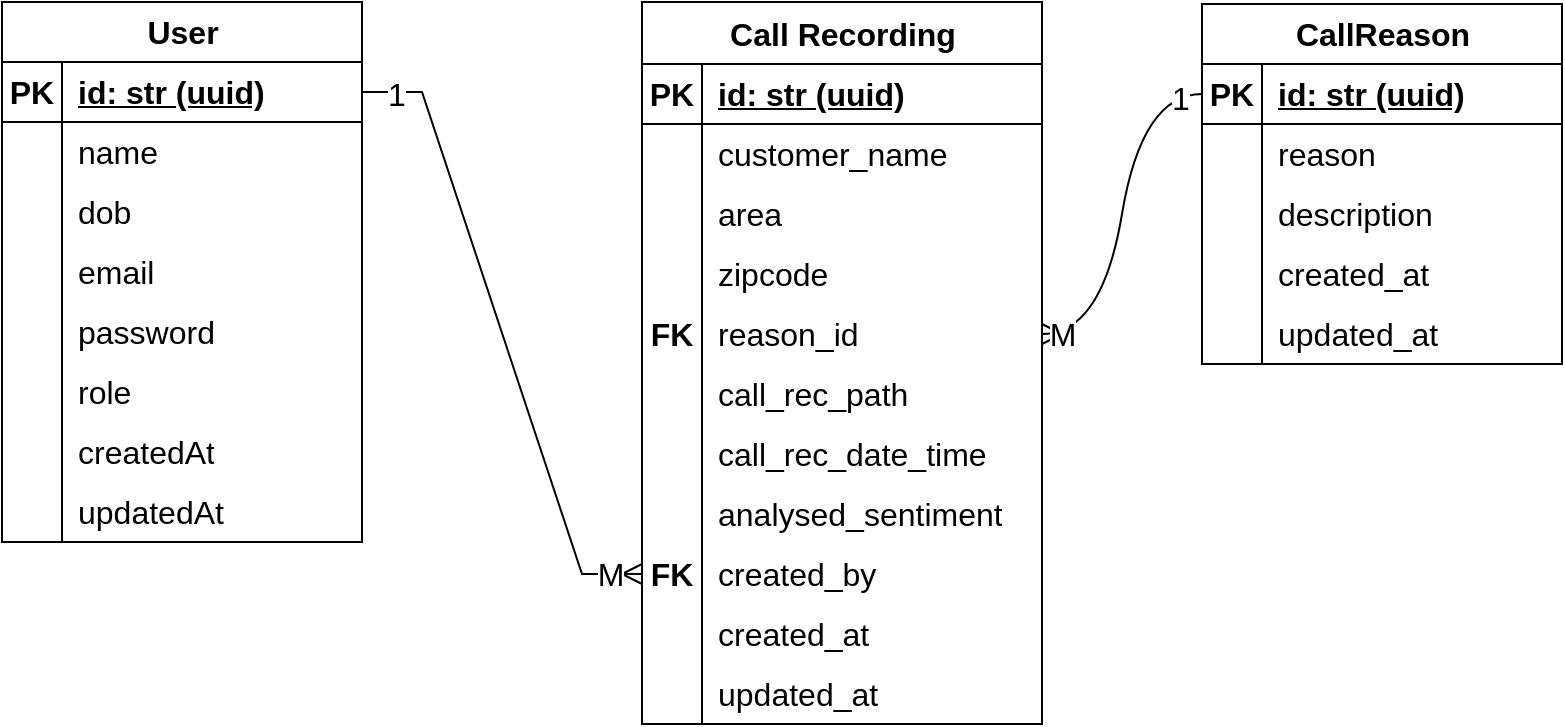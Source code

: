 <mxfile version="22.1.16" type="github">
  <diagram id="R2lEEEUBdFMjLlhIrx00" name="Database">
    <mxGraphModel dx="2390" dy="1352" grid="1" gridSize="10" guides="1" tooltips="1" connect="1" arrows="1" fold="1" page="1" pageScale="1" pageWidth="827" pageHeight="583" math="0" shadow="0" extFonts="Permanent Marker^https://fonts.googleapis.com/css?family=Permanent+Marker">
      <root>
        <mxCell id="0" />
        <mxCell id="1" parent="0" />
        <mxCell id="IO3DjRnz8-nazeVa7Lrk-1" value="User" style="shape=table;startSize=30;container=1;collapsible=1;childLayout=tableLayout;fixedRows=1;rowLines=0;fontStyle=1;align=center;resizeLast=1;html=1;fontSize=16;" vertex="1" parent="1">
          <mxGeometry x="24" y="39" width="180" height="270" as="geometry" />
        </mxCell>
        <mxCell id="IO3DjRnz8-nazeVa7Lrk-2" value="" style="shape=tableRow;horizontal=0;startSize=0;swimlaneHead=0;swimlaneBody=0;fillColor=none;collapsible=0;dropTarget=0;points=[[0,0.5],[1,0.5]];portConstraint=eastwest;top=0;left=0;right=0;bottom=1;fontSize=16;" vertex="1" parent="IO3DjRnz8-nazeVa7Lrk-1">
          <mxGeometry y="30" width="180" height="30" as="geometry" />
        </mxCell>
        <mxCell id="IO3DjRnz8-nazeVa7Lrk-3" value="PK" style="shape=partialRectangle;connectable=0;fillColor=none;top=0;left=0;bottom=0;right=0;fontStyle=1;overflow=hidden;whiteSpace=wrap;html=1;fontSize=16;" vertex="1" parent="IO3DjRnz8-nazeVa7Lrk-2">
          <mxGeometry width="30" height="30" as="geometry">
            <mxRectangle width="30" height="30" as="alternateBounds" />
          </mxGeometry>
        </mxCell>
        <mxCell id="IO3DjRnz8-nazeVa7Lrk-4" value="id: str (uuid)" style="shape=partialRectangle;connectable=0;fillColor=none;top=0;left=0;bottom=0;right=0;align=left;spacingLeft=6;fontStyle=5;overflow=hidden;whiteSpace=wrap;html=1;fontSize=16;" vertex="1" parent="IO3DjRnz8-nazeVa7Lrk-2">
          <mxGeometry x="30" width="150" height="30" as="geometry">
            <mxRectangle width="150" height="30" as="alternateBounds" />
          </mxGeometry>
        </mxCell>
        <mxCell id="IO3DjRnz8-nazeVa7Lrk-5" value="" style="shape=tableRow;horizontal=0;startSize=0;swimlaneHead=0;swimlaneBody=0;fillColor=none;collapsible=0;dropTarget=0;points=[[0,0.5],[1,0.5]];portConstraint=eastwest;top=0;left=0;right=0;bottom=0;fontSize=16;" vertex="1" parent="IO3DjRnz8-nazeVa7Lrk-1">
          <mxGeometry y="60" width="180" height="30" as="geometry" />
        </mxCell>
        <mxCell id="IO3DjRnz8-nazeVa7Lrk-6" value="" style="shape=partialRectangle;connectable=0;fillColor=none;top=0;left=0;bottom=0;right=0;editable=1;overflow=hidden;whiteSpace=wrap;html=1;fontSize=16;" vertex="1" parent="IO3DjRnz8-nazeVa7Lrk-5">
          <mxGeometry width="30" height="30" as="geometry">
            <mxRectangle width="30" height="30" as="alternateBounds" />
          </mxGeometry>
        </mxCell>
        <mxCell id="IO3DjRnz8-nazeVa7Lrk-7" value="name" style="shape=partialRectangle;connectable=0;fillColor=none;top=0;left=0;bottom=0;right=0;align=left;spacingLeft=6;overflow=hidden;whiteSpace=wrap;html=1;fontSize=16;" vertex="1" parent="IO3DjRnz8-nazeVa7Lrk-5">
          <mxGeometry x="30" width="150" height="30" as="geometry">
            <mxRectangle width="150" height="30" as="alternateBounds" />
          </mxGeometry>
        </mxCell>
        <mxCell id="IO3DjRnz8-nazeVa7Lrk-8" value="" style="shape=tableRow;horizontal=0;startSize=0;swimlaneHead=0;swimlaneBody=0;fillColor=none;collapsible=0;dropTarget=0;points=[[0,0.5],[1,0.5]];portConstraint=eastwest;top=0;left=0;right=0;bottom=0;fontSize=16;" vertex="1" parent="IO3DjRnz8-nazeVa7Lrk-1">
          <mxGeometry y="90" width="180" height="30" as="geometry" />
        </mxCell>
        <mxCell id="IO3DjRnz8-nazeVa7Lrk-9" value="" style="shape=partialRectangle;connectable=0;fillColor=none;top=0;left=0;bottom=0;right=0;editable=1;overflow=hidden;whiteSpace=wrap;html=1;fontSize=16;" vertex="1" parent="IO3DjRnz8-nazeVa7Lrk-8">
          <mxGeometry width="30" height="30" as="geometry">
            <mxRectangle width="30" height="30" as="alternateBounds" />
          </mxGeometry>
        </mxCell>
        <mxCell id="IO3DjRnz8-nazeVa7Lrk-10" value="dob" style="shape=partialRectangle;connectable=0;fillColor=none;top=0;left=0;bottom=0;right=0;align=left;spacingLeft=6;overflow=hidden;whiteSpace=wrap;html=1;fontSize=16;" vertex="1" parent="IO3DjRnz8-nazeVa7Lrk-8">
          <mxGeometry x="30" width="150" height="30" as="geometry">
            <mxRectangle width="150" height="30" as="alternateBounds" />
          </mxGeometry>
        </mxCell>
        <mxCell id="IO3DjRnz8-nazeVa7Lrk-23" value="" style="shape=tableRow;horizontal=0;startSize=0;swimlaneHead=0;swimlaneBody=0;fillColor=none;collapsible=0;dropTarget=0;points=[[0,0.5],[1,0.5]];portConstraint=eastwest;top=0;left=0;right=0;bottom=0;fontSize=16;" vertex="1" parent="IO3DjRnz8-nazeVa7Lrk-1">
          <mxGeometry y="120" width="180" height="30" as="geometry" />
        </mxCell>
        <mxCell id="IO3DjRnz8-nazeVa7Lrk-24" value="" style="shape=partialRectangle;connectable=0;fillColor=none;top=0;left=0;bottom=0;right=0;editable=1;overflow=hidden;whiteSpace=wrap;html=1;fontSize=16;" vertex="1" parent="IO3DjRnz8-nazeVa7Lrk-23">
          <mxGeometry width="30" height="30" as="geometry">
            <mxRectangle width="30" height="30" as="alternateBounds" />
          </mxGeometry>
        </mxCell>
        <mxCell id="IO3DjRnz8-nazeVa7Lrk-25" value="email" style="shape=partialRectangle;connectable=0;fillColor=none;top=0;left=0;bottom=0;right=0;align=left;spacingLeft=6;overflow=hidden;whiteSpace=wrap;html=1;fontSize=16;" vertex="1" parent="IO3DjRnz8-nazeVa7Lrk-23">
          <mxGeometry x="30" width="150" height="30" as="geometry">
            <mxRectangle width="150" height="30" as="alternateBounds" />
          </mxGeometry>
        </mxCell>
        <mxCell id="IO3DjRnz8-nazeVa7Lrk-11" value="" style="shape=tableRow;horizontal=0;startSize=0;swimlaneHead=0;swimlaneBody=0;fillColor=none;collapsible=0;dropTarget=0;points=[[0,0.5],[1,0.5]];portConstraint=eastwest;top=0;left=0;right=0;bottom=0;fontSize=16;" vertex="1" parent="IO3DjRnz8-nazeVa7Lrk-1">
          <mxGeometry y="150" width="180" height="30" as="geometry" />
        </mxCell>
        <mxCell id="IO3DjRnz8-nazeVa7Lrk-12" value="" style="shape=partialRectangle;connectable=0;fillColor=none;top=0;left=0;bottom=0;right=0;editable=1;overflow=hidden;whiteSpace=wrap;html=1;fontSize=16;" vertex="1" parent="IO3DjRnz8-nazeVa7Lrk-11">
          <mxGeometry width="30" height="30" as="geometry">
            <mxRectangle width="30" height="30" as="alternateBounds" />
          </mxGeometry>
        </mxCell>
        <mxCell id="IO3DjRnz8-nazeVa7Lrk-13" value="password" style="shape=partialRectangle;connectable=0;fillColor=none;top=0;left=0;bottom=0;right=0;align=left;spacingLeft=6;overflow=hidden;whiteSpace=wrap;html=1;fontSize=16;" vertex="1" parent="IO3DjRnz8-nazeVa7Lrk-11">
          <mxGeometry x="30" width="150" height="30" as="geometry">
            <mxRectangle width="150" height="30" as="alternateBounds" />
          </mxGeometry>
        </mxCell>
        <mxCell id="IO3DjRnz8-nazeVa7Lrk-14" value="" style="shape=tableRow;horizontal=0;startSize=0;swimlaneHead=0;swimlaneBody=0;fillColor=none;collapsible=0;dropTarget=0;points=[[0,0.5],[1,0.5]];portConstraint=eastwest;top=0;left=0;right=0;bottom=0;fontSize=16;" vertex="1" parent="IO3DjRnz8-nazeVa7Lrk-1">
          <mxGeometry y="180" width="180" height="30" as="geometry" />
        </mxCell>
        <mxCell id="IO3DjRnz8-nazeVa7Lrk-15" value="" style="shape=partialRectangle;connectable=0;fillColor=none;top=0;left=0;bottom=0;right=0;editable=1;overflow=hidden;whiteSpace=wrap;html=1;fontSize=16;" vertex="1" parent="IO3DjRnz8-nazeVa7Lrk-14">
          <mxGeometry width="30" height="30" as="geometry">
            <mxRectangle width="30" height="30" as="alternateBounds" />
          </mxGeometry>
        </mxCell>
        <mxCell id="IO3DjRnz8-nazeVa7Lrk-16" value="role" style="shape=partialRectangle;connectable=0;fillColor=none;top=0;left=0;bottom=0;right=0;align=left;spacingLeft=6;overflow=hidden;whiteSpace=wrap;html=1;fontSize=16;" vertex="1" parent="IO3DjRnz8-nazeVa7Lrk-14">
          <mxGeometry x="30" width="150" height="30" as="geometry">
            <mxRectangle width="150" height="30" as="alternateBounds" />
          </mxGeometry>
        </mxCell>
        <mxCell id="IO3DjRnz8-nazeVa7Lrk-17" value="" style="shape=tableRow;horizontal=0;startSize=0;swimlaneHead=0;swimlaneBody=0;fillColor=none;collapsible=0;dropTarget=0;points=[[0,0.5],[1,0.5]];portConstraint=eastwest;top=0;left=0;right=0;bottom=0;fontSize=16;" vertex="1" parent="IO3DjRnz8-nazeVa7Lrk-1">
          <mxGeometry y="210" width="180" height="30" as="geometry" />
        </mxCell>
        <mxCell id="IO3DjRnz8-nazeVa7Lrk-18" value="" style="shape=partialRectangle;connectable=0;fillColor=none;top=0;left=0;bottom=0;right=0;editable=1;overflow=hidden;whiteSpace=wrap;html=1;fontSize=16;" vertex="1" parent="IO3DjRnz8-nazeVa7Lrk-17">
          <mxGeometry width="30" height="30" as="geometry">
            <mxRectangle width="30" height="30" as="alternateBounds" />
          </mxGeometry>
        </mxCell>
        <mxCell id="IO3DjRnz8-nazeVa7Lrk-19" value="createdAt" style="shape=partialRectangle;connectable=0;fillColor=none;top=0;left=0;bottom=0;right=0;align=left;spacingLeft=6;overflow=hidden;whiteSpace=wrap;html=1;fontSize=16;" vertex="1" parent="IO3DjRnz8-nazeVa7Lrk-17">
          <mxGeometry x="30" width="150" height="30" as="geometry">
            <mxRectangle width="150" height="30" as="alternateBounds" />
          </mxGeometry>
        </mxCell>
        <mxCell id="IO3DjRnz8-nazeVa7Lrk-20" value="" style="shape=tableRow;horizontal=0;startSize=0;swimlaneHead=0;swimlaneBody=0;fillColor=none;collapsible=0;dropTarget=0;points=[[0,0.5],[1,0.5]];portConstraint=eastwest;top=0;left=0;right=0;bottom=0;fontSize=16;" vertex="1" parent="IO3DjRnz8-nazeVa7Lrk-1">
          <mxGeometry y="240" width="180" height="30" as="geometry" />
        </mxCell>
        <mxCell id="IO3DjRnz8-nazeVa7Lrk-21" value="" style="shape=partialRectangle;connectable=0;fillColor=none;top=0;left=0;bottom=0;right=0;editable=1;overflow=hidden;whiteSpace=wrap;html=1;fontSize=16;" vertex="1" parent="IO3DjRnz8-nazeVa7Lrk-20">
          <mxGeometry width="30" height="30" as="geometry">
            <mxRectangle width="30" height="30" as="alternateBounds" />
          </mxGeometry>
        </mxCell>
        <mxCell id="IO3DjRnz8-nazeVa7Lrk-22" value="updatedAt" style="shape=partialRectangle;connectable=0;fillColor=none;top=0;left=0;bottom=0;right=0;align=left;spacingLeft=6;overflow=hidden;whiteSpace=wrap;html=1;fontSize=16;" vertex="1" parent="IO3DjRnz8-nazeVa7Lrk-20">
          <mxGeometry x="30" width="150" height="30" as="geometry">
            <mxRectangle width="150" height="30" as="alternateBounds" />
          </mxGeometry>
        </mxCell>
        <mxCell id="IO3DjRnz8-nazeVa7Lrk-26" value="Call Recording" style="shape=table;startSize=31;container=1;collapsible=1;childLayout=tableLayout;fixedRows=1;rowLines=0;fontStyle=1;align=center;resizeLast=1;html=1;fontSize=16;" vertex="1" parent="1">
          <mxGeometry x="344" y="39" width="200" height="361" as="geometry" />
        </mxCell>
        <mxCell id="IO3DjRnz8-nazeVa7Lrk-27" value="" style="shape=tableRow;horizontal=0;startSize=0;swimlaneHead=0;swimlaneBody=0;fillColor=none;collapsible=0;dropTarget=0;points=[[0,0.5],[1,0.5]];portConstraint=eastwest;top=0;left=0;right=0;bottom=1;fontSize=16;" vertex="1" parent="IO3DjRnz8-nazeVa7Lrk-26">
          <mxGeometry y="31" width="200" height="30" as="geometry" />
        </mxCell>
        <mxCell id="IO3DjRnz8-nazeVa7Lrk-28" value="PK" style="shape=partialRectangle;connectable=0;fillColor=none;top=0;left=0;bottom=0;right=0;fontStyle=1;overflow=hidden;whiteSpace=wrap;html=1;fontSize=16;" vertex="1" parent="IO3DjRnz8-nazeVa7Lrk-27">
          <mxGeometry width="30" height="30" as="geometry">
            <mxRectangle width="30" height="30" as="alternateBounds" />
          </mxGeometry>
        </mxCell>
        <mxCell id="IO3DjRnz8-nazeVa7Lrk-29" value="id: str (uuid)" style="shape=partialRectangle;connectable=0;fillColor=none;top=0;left=0;bottom=0;right=0;align=left;spacingLeft=6;fontStyle=5;overflow=hidden;whiteSpace=wrap;html=1;fontSize=16;" vertex="1" parent="IO3DjRnz8-nazeVa7Lrk-27">
          <mxGeometry x="30" width="170" height="30" as="geometry">
            <mxRectangle width="170" height="30" as="alternateBounds" />
          </mxGeometry>
        </mxCell>
        <mxCell id="IO3DjRnz8-nazeVa7Lrk-30" value="" style="shape=tableRow;horizontal=0;startSize=0;swimlaneHead=0;swimlaneBody=0;fillColor=none;collapsible=0;dropTarget=0;points=[[0,0.5],[1,0.5]];portConstraint=eastwest;top=0;left=0;right=0;bottom=0;fontSize=16;" vertex="1" parent="IO3DjRnz8-nazeVa7Lrk-26">
          <mxGeometry y="61" width="200" height="30" as="geometry" />
        </mxCell>
        <mxCell id="IO3DjRnz8-nazeVa7Lrk-31" value="" style="shape=partialRectangle;connectable=0;fillColor=none;top=0;left=0;bottom=0;right=0;editable=1;overflow=hidden;whiteSpace=wrap;html=1;fontSize=16;" vertex="1" parent="IO3DjRnz8-nazeVa7Lrk-30">
          <mxGeometry width="30" height="30" as="geometry">
            <mxRectangle width="30" height="30" as="alternateBounds" />
          </mxGeometry>
        </mxCell>
        <mxCell id="IO3DjRnz8-nazeVa7Lrk-32" value="customer_name" style="shape=partialRectangle;connectable=0;fillColor=none;top=0;left=0;bottom=0;right=0;align=left;spacingLeft=6;overflow=hidden;whiteSpace=wrap;html=1;fontSize=16;" vertex="1" parent="IO3DjRnz8-nazeVa7Lrk-30">
          <mxGeometry x="30" width="170" height="30" as="geometry">
            <mxRectangle width="170" height="30" as="alternateBounds" />
          </mxGeometry>
        </mxCell>
        <mxCell id="IO3DjRnz8-nazeVa7Lrk-112" value="" style="shape=tableRow;horizontal=0;startSize=0;swimlaneHead=0;swimlaneBody=0;fillColor=none;collapsible=0;dropTarget=0;points=[[0,0.5],[1,0.5]];portConstraint=eastwest;top=0;left=0;right=0;bottom=0;fontSize=16;" vertex="1" parent="IO3DjRnz8-nazeVa7Lrk-26">
          <mxGeometry y="91" width="200" height="30" as="geometry" />
        </mxCell>
        <mxCell id="IO3DjRnz8-nazeVa7Lrk-113" value="" style="shape=partialRectangle;connectable=0;fillColor=none;top=0;left=0;bottom=0;right=0;editable=1;overflow=hidden;whiteSpace=wrap;html=1;fontSize=16;" vertex="1" parent="IO3DjRnz8-nazeVa7Lrk-112">
          <mxGeometry width="30" height="30" as="geometry">
            <mxRectangle width="30" height="30" as="alternateBounds" />
          </mxGeometry>
        </mxCell>
        <mxCell id="IO3DjRnz8-nazeVa7Lrk-114" value="area" style="shape=partialRectangle;connectable=0;fillColor=none;top=0;left=0;bottom=0;right=0;align=left;spacingLeft=6;overflow=hidden;whiteSpace=wrap;html=1;fontSize=16;" vertex="1" parent="IO3DjRnz8-nazeVa7Lrk-112">
          <mxGeometry x="30" width="170" height="30" as="geometry">
            <mxRectangle width="170" height="30" as="alternateBounds" />
          </mxGeometry>
        </mxCell>
        <mxCell id="IO3DjRnz8-nazeVa7Lrk-115" value="" style="shape=tableRow;horizontal=0;startSize=0;swimlaneHead=0;swimlaneBody=0;fillColor=none;collapsible=0;dropTarget=0;points=[[0,0.5],[1,0.5]];portConstraint=eastwest;top=0;left=0;right=0;bottom=0;fontSize=16;" vertex="1" parent="IO3DjRnz8-nazeVa7Lrk-26">
          <mxGeometry y="121" width="200" height="30" as="geometry" />
        </mxCell>
        <mxCell id="IO3DjRnz8-nazeVa7Lrk-116" value="" style="shape=partialRectangle;connectable=0;fillColor=none;top=0;left=0;bottom=0;right=0;editable=1;overflow=hidden;whiteSpace=wrap;html=1;fontSize=16;" vertex="1" parent="IO3DjRnz8-nazeVa7Lrk-115">
          <mxGeometry width="30" height="30" as="geometry">
            <mxRectangle width="30" height="30" as="alternateBounds" />
          </mxGeometry>
        </mxCell>
        <mxCell id="IO3DjRnz8-nazeVa7Lrk-117" value="zipcode" style="shape=partialRectangle;connectable=0;fillColor=none;top=0;left=0;bottom=0;right=0;align=left;spacingLeft=6;overflow=hidden;whiteSpace=wrap;html=1;fontSize=16;" vertex="1" parent="IO3DjRnz8-nazeVa7Lrk-115">
          <mxGeometry x="30" width="170" height="30" as="geometry">
            <mxRectangle width="170" height="30" as="alternateBounds" />
          </mxGeometry>
        </mxCell>
        <mxCell id="IO3DjRnz8-nazeVa7Lrk-33" value="" style="shape=tableRow;horizontal=0;startSize=0;swimlaneHead=0;swimlaneBody=0;fillColor=none;collapsible=0;dropTarget=0;points=[[0,0.5],[1,0.5]];portConstraint=eastwest;top=0;left=0;right=0;bottom=0;fontSize=16;" vertex="1" parent="IO3DjRnz8-nazeVa7Lrk-26">
          <mxGeometry y="151" width="200" height="30" as="geometry" />
        </mxCell>
        <mxCell id="IO3DjRnz8-nazeVa7Lrk-34" value="&lt;b&gt;FK&lt;/b&gt;" style="shape=partialRectangle;connectable=0;fillColor=none;top=0;left=0;bottom=0;right=0;editable=1;overflow=hidden;whiteSpace=wrap;html=1;fontSize=16;" vertex="1" parent="IO3DjRnz8-nazeVa7Lrk-33">
          <mxGeometry width="30" height="30" as="geometry">
            <mxRectangle width="30" height="30" as="alternateBounds" />
          </mxGeometry>
        </mxCell>
        <mxCell id="IO3DjRnz8-nazeVa7Lrk-35" value="reason_id" style="shape=partialRectangle;connectable=0;fillColor=none;top=0;left=0;bottom=0;right=0;align=left;spacingLeft=6;overflow=hidden;whiteSpace=wrap;html=1;fontSize=16;" vertex="1" parent="IO3DjRnz8-nazeVa7Lrk-33">
          <mxGeometry x="30" width="170" height="30" as="geometry">
            <mxRectangle width="170" height="30" as="alternateBounds" />
          </mxGeometry>
        </mxCell>
        <mxCell id="IO3DjRnz8-nazeVa7Lrk-36" value="" style="shape=tableRow;horizontal=0;startSize=0;swimlaneHead=0;swimlaneBody=0;fillColor=none;collapsible=0;dropTarget=0;points=[[0,0.5],[1,0.5]];portConstraint=eastwest;top=0;left=0;right=0;bottom=0;fontSize=16;" vertex="1" parent="IO3DjRnz8-nazeVa7Lrk-26">
          <mxGeometry y="181" width="200" height="30" as="geometry" />
        </mxCell>
        <mxCell id="IO3DjRnz8-nazeVa7Lrk-37" value="" style="shape=partialRectangle;connectable=0;fillColor=none;top=0;left=0;bottom=0;right=0;editable=1;overflow=hidden;whiteSpace=wrap;html=1;fontSize=16;" vertex="1" parent="IO3DjRnz8-nazeVa7Lrk-36">
          <mxGeometry width="30" height="30" as="geometry">
            <mxRectangle width="30" height="30" as="alternateBounds" />
          </mxGeometry>
        </mxCell>
        <mxCell id="IO3DjRnz8-nazeVa7Lrk-38" value="call_rec_path" style="shape=partialRectangle;connectable=0;fillColor=none;top=0;left=0;bottom=0;right=0;align=left;spacingLeft=6;overflow=hidden;whiteSpace=wrap;html=1;fontSize=16;" vertex="1" parent="IO3DjRnz8-nazeVa7Lrk-36">
          <mxGeometry x="30" width="170" height="30" as="geometry">
            <mxRectangle width="170" height="30" as="alternateBounds" />
          </mxGeometry>
        </mxCell>
        <mxCell id="IO3DjRnz8-nazeVa7Lrk-52" value="" style="shape=tableRow;horizontal=0;startSize=0;swimlaneHead=0;swimlaneBody=0;fillColor=none;collapsible=0;dropTarget=0;points=[[0,0.5],[1,0.5]];portConstraint=eastwest;top=0;left=0;right=0;bottom=0;fontSize=16;" vertex="1" parent="IO3DjRnz8-nazeVa7Lrk-26">
          <mxGeometry y="211" width="200" height="30" as="geometry" />
        </mxCell>
        <mxCell id="IO3DjRnz8-nazeVa7Lrk-53" value="" style="shape=partialRectangle;connectable=0;fillColor=none;top=0;left=0;bottom=0;right=0;editable=1;overflow=hidden;whiteSpace=wrap;html=1;fontSize=16;" vertex="1" parent="IO3DjRnz8-nazeVa7Lrk-52">
          <mxGeometry width="30" height="30" as="geometry">
            <mxRectangle width="30" height="30" as="alternateBounds" />
          </mxGeometry>
        </mxCell>
        <mxCell id="IO3DjRnz8-nazeVa7Lrk-54" value="call_rec_date_time" style="shape=partialRectangle;connectable=0;fillColor=none;top=0;left=0;bottom=0;right=0;align=left;spacingLeft=6;overflow=hidden;whiteSpace=wrap;html=1;fontSize=16;" vertex="1" parent="IO3DjRnz8-nazeVa7Lrk-52">
          <mxGeometry x="30" width="170" height="30" as="geometry">
            <mxRectangle width="170" height="30" as="alternateBounds" />
          </mxGeometry>
        </mxCell>
        <mxCell id="IO3DjRnz8-nazeVa7Lrk-68" value="" style="shape=tableRow;horizontal=0;startSize=0;swimlaneHead=0;swimlaneBody=0;fillColor=none;collapsible=0;dropTarget=0;points=[[0,0.5],[1,0.5]];portConstraint=eastwest;top=0;left=0;right=0;bottom=0;fontSize=16;" vertex="1" parent="IO3DjRnz8-nazeVa7Lrk-26">
          <mxGeometry y="241" width="200" height="30" as="geometry" />
        </mxCell>
        <mxCell id="IO3DjRnz8-nazeVa7Lrk-69" value="" style="shape=partialRectangle;connectable=0;fillColor=none;top=0;left=0;bottom=0;right=0;editable=1;overflow=hidden;whiteSpace=wrap;html=1;fontSize=16;" vertex="1" parent="IO3DjRnz8-nazeVa7Lrk-68">
          <mxGeometry width="30" height="30" as="geometry">
            <mxRectangle width="30" height="30" as="alternateBounds" />
          </mxGeometry>
        </mxCell>
        <mxCell id="IO3DjRnz8-nazeVa7Lrk-70" value="analysed_sentiment" style="shape=partialRectangle;connectable=0;fillColor=none;top=0;left=0;bottom=0;right=0;align=left;spacingLeft=6;overflow=hidden;whiteSpace=wrap;html=1;fontSize=16;" vertex="1" parent="IO3DjRnz8-nazeVa7Lrk-68">
          <mxGeometry x="30" width="170" height="30" as="geometry">
            <mxRectangle width="170" height="30" as="alternateBounds" />
          </mxGeometry>
        </mxCell>
        <mxCell id="IO3DjRnz8-nazeVa7Lrk-55" value="" style="shape=tableRow;horizontal=0;startSize=0;swimlaneHead=0;swimlaneBody=0;fillColor=none;collapsible=0;dropTarget=0;points=[[0,0.5],[1,0.5]];portConstraint=eastwest;top=0;left=0;right=0;bottom=0;fontSize=16;" vertex="1" parent="IO3DjRnz8-nazeVa7Lrk-26">
          <mxGeometry y="271" width="200" height="30" as="geometry" />
        </mxCell>
        <mxCell id="IO3DjRnz8-nazeVa7Lrk-56" value="&lt;b&gt;FK&lt;/b&gt;" style="shape=partialRectangle;connectable=0;fillColor=none;top=0;left=0;bottom=0;right=0;editable=1;overflow=hidden;whiteSpace=wrap;html=1;fontSize=16;" vertex="1" parent="IO3DjRnz8-nazeVa7Lrk-55">
          <mxGeometry width="30" height="30" as="geometry">
            <mxRectangle width="30" height="30" as="alternateBounds" />
          </mxGeometry>
        </mxCell>
        <mxCell id="IO3DjRnz8-nazeVa7Lrk-57" value="created_by" style="shape=partialRectangle;connectable=0;fillColor=none;top=0;left=0;bottom=0;right=0;align=left;spacingLeft=6;overflow=hidden;whiteSpace=wrap;html=1;fontSize=16;" vertex="1" parent="IO3DjRnz8-nazeVa7Lrk-55">
          <mxGeometry x="30" width="170" height="30" as="geometry">
            <mxRectangle width="170" height="30" as="alternateBounds" />
          </mxGeometry>
        </mxCell>
        <mxCell id="IO3DjRnz8-nazeVa7Lrk-62" value="" style="shape=tableRow;horizontal=0;startSize=0;swimlaneHead=0;swimlaneBody=0;fillColor=none;collapsible=0;dropTarget=0;points=[[0,0.5],[1,0.5]];portConstraint=eastwest;top=0;left=0;right=0;bottom=0;fontSize=16;" vertex="1" parent="IO3DjRnz8-nazeVa7Lrk-26">
          <mxGeometry y="301" width="200" height="30" as="geometry" />
        </mxCell>
        <mxCell id="IO3DjRnz8-nazeVa7Lrk-63" value="" style="shape=partialRectangle;connectable=0;fillColor=none;top=0;left=0;bottom=0;right=0;editable=1;overflow=hidden;whiteSpace=wrap;html=1;fontSize=16;" vertex="1" parent="IO3DjRnz8-nazeVa7Lrk-62">
          <mxGeometry width="30" height="30" as="geometry">
            <mxRectangle width="30" height="30" as="alternateBounds" />
          </mxGeometry>
        </mxCell>
        <mxCell id="IO3DjRnz8-nazeVa7Lrk-64" value="created_at" style="shape=partialRectangle;connectable=0;fillColor=none;top=0;left=0;bottom=0;right=0;align=left;spacingLeft=6;overflow=hidden;whiteSpace=wrap;html=1;fontSize=16;" vertex="1" parent="IO3DjRnz8-nazeVa7Lrk-62">
          <mxGeometry x="30" width="170" height="30" as="geometry">
            <mxRectangle width="170" height="30" as="alternateBounds" />
          </mxGeometry>
        </mxCell>
        <mxCell id="IO3DjRnz8-nazeVa7Lrk-65" value="" style="shape=tableRow;horizontal=0;startSize=0;swimlaneHead=0;swimlaneBody=0;fillColor=none;collapsible=0;dropTarget=0;points=[[0,0.5],[1,0.5]];portConstraint=eastwest;top=0;left=0;right=0;bottom=0;fontSize=16;" vertex="1" parent="IO3DjRnz8-nazeVa7Lrk-26">
          <mxGeometry y="331" width="200" height="30" as="geometry" />
        </mxCell>
        <mxCell id="IO3DjRnz8-nazeVa7Lrk-66" value="" style="shape=partialRectangle;connectable=0;fillColor=none;top=0;left=0;bottom=0;right=0;editable=1;overflow=hidden;whiteSpace=wrap;html=1;fontSize=16;" vertex="1" parent="IO3DjRnz8-nazeVa7Lrk-65">
          <mxGeometry width="30" height="30" as="geometry">
            <mxRectangle width="30" height="30" as="alternateBounds" />
          </mxGeometry>
        </mxCell>
        <mxCell id="IO3DjRnz8-nazeVa7Lrk-67" value="updated_at" style="shape=partialRectangle;connectable=0;fillColor=none;top=0;left=0;bottom=0;right=0;align=left;spacingLeft=6;overflow=hidden;whiteSpace=wrap;html=1;fontSize=16;" vertex="1" parent="IO3DjRnz8-nazeVa7Lrk-65">
          <mxGeometry x="30" width="170" height="30" as="geometry">
            <mxRectangle width="170" height="30" as="alternateBounds" />
          </mxGeometry>
        </mxCell>
        <mxCell id="IO3DjRnz8-nazeVa7Lrk-58" value="" style="edgeStyle=entityRelationEdgeStyle;fontSize=12;html=1;endArrow=ERoneToMany;rounded=0;startSize=8;endSize=8;curved=0;" edge="1" parent="1" source="IO3DjRnz8-nazeVa7Lrk-2" target="IO3DjRnz8-nazeVa7Lrk-55">
          <mxGeometry width="100" height="100" relative="1" as="geometry">
            <mxPoint x="554" y="360" as="sourcePoint" />
            <mxPoint x="654" y="260" as="targetPoint" />
          </mxGeometry>
        </mxCell>
        <mxCell id="IO3DjRnz8-nazeVa7Lrk-60" value="M" style="edgeLabel;html=1;align=center;verticalAlign=middle;resizable=0;points=[];fontSize=16;" vertex="1" connectable="0" parent="IO3DjRnz8-nazeVa7Lrk-58">
          <mxGeometry x="0.898" relative="1" as="geometry">
            <mxPoint as="offset" />
          </mxGeometry>
        </mxCell>
        <mxCell id="IO3DjRnz8-nazeVa7Lrk-61" value="1" style="edgeLabel;html=1;align=center;verticalAlign=middle;resizable=0;points=[];fontSize=16;" vertex="1" connectable="0" parent="IO3DjRnz8-nazeVa7Lrk-58">
          <mxGeometry x="-0.893" y="-1" relative="1" as="geometry">
            <mxPoint as="offset" />
          </mxGeometry>
        </mxCell>
        <mxCell id="IO3DjRnz8-nazeVa7Lrk-99" value="CallReason" style="shape=table;startSize=30;container=1;collapsible=1;childLayout=tableLayout;fixedRows=1;rowLines=0;fontStyle=1;align=center;resizeLast=1;html=1;fontSize=16;" vertex="1" parent="1">
          <mxGeometry x="624" y="40" width="180" height="180" as="geometry" />
        </mxCell>
        <mxCell id="IO3DjRnz8-nazeVa7Lrk-100" value="" style="shape=tableRow;horizontal=0;startSize=0;swimlaneHead=0;swimlaneBody=0;fillColor=none;collapsible=0;dropTarget=0;points=[[0,0.5],[1,0.5]];portConstraint=eastwest;top=0;left=0;right=0;bottom=1;fontSize=16;" vertex="1" parent="IO3DjRnz8-nazeVa7Lrk-99">
          <mxGeometry y="30" width="180" height="30" as="geometry" />
        </mxCell>
        <mxCell id="IO3DjRnz8-nazeVa7Lrk-101" value="PK" style="shape=partialRectangle;connectable=0;fillColor=none;top=0;left=0;bottom=0;right=0;fontStyle=1;overflow=hidden;whiteSpace=wrap;html=1;fontSize=16;" vertex="1" parent="IO3DjRnz8-nazeVa7Lrk-100">
          <mxGeometry width="30" height="30" as="geometry">
            <mxRectangle width="30" height="30" as="alternateBounds" />
          </mxGeometry>
        </mxCell>
        <mxCell id="IO3DjRnz8-nazeVa7Lrk-102" value="id: str (uuid)" style="shape=partialRectangle;connectable=0;fillColor=none;top=0;left=0;bottom=0;right=0;align=left;spacingLeft=6;fontStyle=5;overflow=hidden;whiteSpace=wrap;html=1;fontSize=16;" vertex="1" parent="IO3DjRnz8-nazeVa7Lrk-100">
          <mxGeometry x="30" width="150" height="30" as="geometry">
            <mxRectangle width="150" height="30" as="alternateBounds" />
          </mxGeometry>
        </mxCell>
        <mxCell id="IO3DjRnz8-nazeVa7Lrk-103" value="" style="shape=tableRow;horizontal=0;startSize=0;swimlaneHead=0;swimlaneBody=0;fillColor=none;collapsible=0;dropTarget=0;points=[[0,0.5],[1,0.5]];portConstraint=eastwest;top=0;left=0;right=0;bottom=0;fontSize=16;" vertex="1" parent="IO3DjRnz8-nazeVa7Lrk-99">
          <mxGeometry y="60" width="180" height="30" as="geometry" />
        </mxCell>
        <mxCell id="IO3DjRnz8-nazeVa7Lrk-104" value="" style="shape=partialRectangle;connectable=0;fillColor=none;top=0;left=0;bottom=0;right=0;editable=1;overflow=hidden;whiteSpace=wrap;html=1;fontSize=16;" vertex="1" parent="IO3DjRnz8-nazeVa7Lrk-103">
          <mxGeometry width="30" height="30" as="geometry">
            <mxRectangle width="30" height="30" as="alternateBounds" />
          </mxGeometry>
        </mxCell>
        <mxCell id="IO3DjRnz8-nazeVa7Lrk-105" value="reason" style="shape=partialRectangle;connectable=0;fillColor=none;top=0;left=0;bottom=0;right=0;align=left;spacingLeft=6;overflow=hidden;whiteSpace=wrap;html=1;fontSize=16;" vertex="1" parent="IO3DjRnz8-nazeVa7Lrk-103">
          <mxGeometry x="30" width="150" height="30" as="geometry">
            <mxRectangle width="150" height="30" as="alternateBounds" />
          </mxGeometry>
        </mxCell>
        <mxCell id="IO3DjRnz8-nazeVa7Lrk-106" value="" style="shape=tableRow;horizontal=0;startSize=0;swimlaneHead=0;swimlaneBody=0;fillColor=none;collapsible=0;dropTarget=0;points=[[0,0.5],[1,0.5]];portConstraint=eastwest;top=0;left=0;right=0;bottom=0;fontSize=16;" vertex="1" parent="IO3DjRnz8-nazeVa7Lrk-99">
          <mxGeometry y="90" width="180" height="30" as="geometry" />
        </mxCell>
        <mxCell id="IO3DjRnz8-nazeVa7Lrk-107" value="" style="shape=partialRectangle;connectable=0;fillColor=none;top=0;left=0;bottom=0;right=0;editable=1;overflow=hidden;whiteSpace=wrap;html=1;fontSize=16;" vertex="1" parent="IO3DjRnz8-nazeVa7Lrk-106">
          <mxGeometry width="30" height="30" as="geometry">
            <mxRectangle width="30" height="30" as="alternateBounds" />
          </mxGeometry>
        </mxCell>
        <mxCell id="IO3DjRnz8-nazeVa7Lrk-108" value="description" style="shape=partialRectangle;connectable=0;fillColor=none;top=0;left=0;bottom=0;right=0;align=left;spacingLeft=6;overflow=hidden;whiteSpace=wrap;html=1;fontSize=16;" vertex="1" parent="IO3DjRnz8-nazeVa7Lrk-106">
          <mxGeometry x="30" width="150" height="30" as="geometry">
            <mxRectangle width="150" height="30" as="alternateBounds" />
          </mxGeometry>
        </mxCell>
        <mxCell id="IO3DjRnz8-nazeVa7Lrk-109" value="" style="shape=tableRow;horizontal=0;startSize=0;swimlaneHead=0;swimlaneBody=0;fillColor=none;collapsible=0;dropTarget=0;points=[[0,0.5],[1,0.5]];portConstraint=eastwest;top=0;left=0;right=0;bottom=0;fontSize=16;" vertex="1" parent="IO3DjRnz8-nazeVa7Lrk-99">
          <mxGeometry y="120" width="180" height="30" as="geometry" />
        </mxCell>
        <mxCell id="IO3DjRnz8-nazeVa7Lrk-110" value="" style="shape=partialRectangle;connectable=0;fillColor=none;top=0;left=0;bottom=0;right=0;editable=1;overflow=hidden;whiteSpace=wrap;html=1;fontSize=16;" vertex="1" parent="IO3DjRnz8-nazeVa7Lrk-109">
          <mxGeometry width="30" height="30" as="geometry">
            <mxRectangle width="30" height="30" as="alternateBounds" />
          </mxGeometry>
        </mxCell>
        <mxCell id="IO3DjRnz8-nazeVa7Lrk-111" value="created_at" style="shape=partialRectangle;connectable=0;fillColor=none;top=0;left=0;bottom=0;right=0;align=left;spacingLeft=6;overflow=hidden;whiteSpace=wrap;html=1;fontSize=16;" vertex="1" parent="IO3DjRnz8-nazeVa7Lrk-109">
          <mxGeometry x="30" width="150" height="30" as="geometry">
            <mxRectangle width="150" height="30" as="alternateBounds" />
          </mxGeometry>
        </mxCell>
        <mxCell id="IO3DjRnz8-nazeVa7Lrk-118" value="" style="shape=tableRow;horizontal=0;startSize=0;swimlaneHead=0;swimlaneBody=0;fillColor=none;collapsible=0;dropTarget=0;points=[[0,0.5],[1,0.5]];portConstraint=eastwest;top=0;left=0;right=0;bottom=0;fontSize=16;" vertex="1" parent="IO3DjRnz8-nazeVa7Lrk-99">
          <mxGeometry y="150" width="180" height="30" as="geometry" />
        </mxCell>
        <mxCell id="IO3DjRnz8-nazeVa7Lrk-119" value="" style="shape=partialRectangle;connectable=0;fillColor=none;top=0;left=0;bottom=0;right=0;editable=1;overflow=hidden;whiteSpace=wrap;html=1;fontSize=16;" vertex="1" parent="IO3DjRnz8-nazeVa7Lrk-118">
          <mxGeometry width="30" height="30" as="geometry">
            <mxRectangle width="30" height="30" as="alternateBounds" />
          </mxGeometry>
        </mxCell>
        <mxCell id="IO3DjRnz8-nazeVa7Lrk-120" value="updated_at" style="shape=partialRectangle;connectable=0;fillColor=none;top=0;left=0;bottom=0;right=0;align=left;spacingLeft=6;overflow=hidden;whiteSpace=wrap;html=1;fontSize=16;" vertex="1" parent="IO3DjRnz8-nazeVa7Lrk-118">
          <mxGeometry x="30" width="150" height="30" as="geometry">
            <mxRectangle width="150" height="30" as="alternateBounds" />
          </mxGeometry>
        </mxCell>
        <mxCell id="IO3DjRnz8-nazeVa7Lrk-122" value="" style="edgeStyle=entityRelationEdgeStyle;fontSize=12;html=1;endArrow=ERoneToMany;rounded=0;startSize=8;endSize=8;curved=1;" edge="1" parent="1" source="IO3DjRnz8-nazeVa7Lrk-100" target="IO3DjRnz8-nazeVa7Lrk-33">
          <mxGeometry width="100" height="100" relative="1" as="geometry">
            <mxPoint x="384" y="680" as="sourcePoint" />
            <mxPoint x="484" y="580" as="targetPoint" />
          </mxGeometry>
        </mxCell>
        <mxCell id="IO3DjRnz8-nazeVa7Lrk-123" value="1" style="edgeLabel;html=1;align=center;verticalAlign=middle;resizable=0;points=[];fontSize=16;" vertex="1" connectable="0" parent="IO3DjRnz8-nazeVa7Lrk-122">
          <mxGeometry x="-0.88" y="2" relative="1" as="geometry">
            <mxPoint as="offset" />
          </mxGeometry>
        </mxCell>
        <mxCell id="IO3DjRnz8-nazeVa7Lrk-124" value="M" style="edgeLabel;html=1;align=center;verticalAlign=middle;resizable=0;points=[];fontSize=16;" vertex="1" connectable="0" parent="IO3DjRnz8-nazeVa7Lrk-122">
          <mxGeometry x="0.89" relative="1" as="geometry">
            <mxPoint as="offset" />
          </mxGeometry>
        </mxCell>
      </root>
    </mxGraphModel>
  </diagram>
</mxfile>
